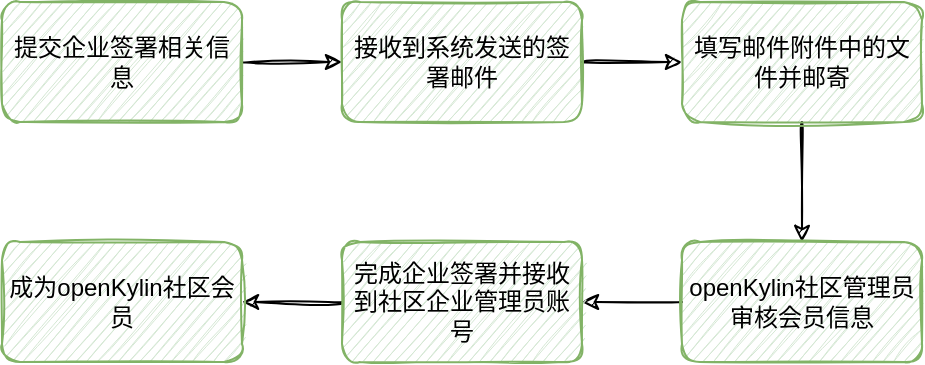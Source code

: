 <mxfile version="20.1.1" type="github">
  <diagram id="fythrvdmesjt3412t-Rf" name="第 1 页">
    <mxGraphModel dx="1422" dy="748" grid="1" gridSize="10" guides="1" tooltips="1" connect="1" arrows="1" fold="1" page="1" pageScale="1" pageWidth="827" pageHeight="1169" math="0" shadow="0">
      <root>
        <mxCell id="0" />
        <mxCell id="1" parent="0" />
        <mxCell id="T7uMT_AeqPQdtZ66Rs_m-7" style="edgeStyle=orthogonalEdgeStyle;rounded=1;orthogonalLoop=1;jettySize=auto;html=1;exitX=1;exitY=0.5;exitDx=0;exitDy=0;entryX=0;entryY=0.5;entryDx=0;entryDy=0;sketch=1;curved=1;" parent="1" source="T7uMT_AeqPQdtZ66Rs_m-1" target="T7uMT_AeqPQdtZ66Rs_m-2" edge="1">
          <mxGeometry relative="1" as="geometry" />
        </mxCell>
        <mxCell id="T7uMT_AeqPQdtZ66Rs_m-1" value="提交企业签署相关信息" style="rounded=1;whiteSpace=wrap;html=1;sketch=1;fillColor=#D5E8D4;strokeColor=#82B366;" parent="1" vertex="1">
          <mxGeometry x="90" y="120" width="120" height="60" as="geometry" />
        </mxCell>
        <mxCell id="T7uMT_AeqPQdtZ66Rs_m-8" style="edgeStyle=orthogonalEdgeStyle;rounded=1;orthogonalLoop=1;jettySize=auto;html=1;exitX=1;exitY=0.5;exitDx=0;exitDy=0;entryX=0;entryY=0.5;entryDx=0;entryDy=0;sketch=1;curved=1;" parent="1" source="T7uMT_AeqPQdtZ66Rs_m-2" target="T7uMT_AeqPQdtZ66Rs_m-3" edge="1">
          <mxGeometry relative="1" as="geometry" />
        </mxCell>
        <mxCell id="T7uMT_AeqPQdtZ66Rs_m-2" value="接收到系统发送的签署邮件" style="rounded=1;whiteSpace=wrap;html=1;sketch=1;fillColor=#D5E8D4;strokeColor=#82B366;" parent="1" vertex="1">
          <mxGeometry x="260" y="120" width="120" height="60" as="geometry" />
        </mxCell>
        <mxCell id="T7uMT_AeqPQdtZ66Rs_m-9" style="edgeStyle=orthogonalEdgeStyle;rounded=1;orthogonalLoop=1;jettySize=auto;html=1;exitX=0.5;exitY=1;exitDx=0;exitDy=0;entryX=0.5;entryY=0;entryDx=0;entryDy=0;sketch=1;curved=1;" parent="1" source="T7uMT_AeqPQdtZ66Rs_m-3" target="T7uMT_AeqPQdtZ66Rs_m-4" edge="1">
          <mxGeometry relative="1" as="geometry" />
        </mxCell>
        <mxCell id="T7uMT_AeqPQdtZ66Rs_m-3" value="填写邮件附件中的文件并邮寄" style="rounded=1;whiteSpace=wrap;html=1;sketch=1;fillColor=#D5E8D4;strokeColor=#82B366;" parent="1" vertex="1">
          <mxGeometry x="430" y="120" width="120" height="60" as="geometry" />
        </mxCell>
        <mxCell id="T7uMT_AeqPQdtZ66Rs_m-10" style="edgeStyle=orthogonalEdgeStyle;rounded=1;orthogonalLoop=1;jettySize=auto;html=1;exitX=0;exitY=0.5;exitDx=0;exitDy=0;entryX=1;entryY=0.5;entryDx=0;entryDy=0;sketch=1;curved=1;" parent="1" source="T7uMT_AeqPQdtZ66Rs_m-4" target="T7uMT_AeqPQdtZ66Rs_m-5" edge="1">
          <mxGeometry relative="1" as="geometry" />
        </mxCell>
        <mxCell id="T7uMT_AeqPQdtZ66Rs_m-4" value="openKylin社区管理员审核会员信息" style="rounded=1;whiteSpace=wrap;html=1;sketch=1;fillColor=#D5E8D4;strokeColor=#82B366;" parent="1" vertex="1">
          <mxGeometry x="430" y="240" width="120" height="60" as="geometry" />
        </mxCell>
        <mxCell id="T7uMT_AeqPQdtZ66Rs_m-11" style="edgeStyle=orthogonalEdgeStyle;rounded=1;orthogonalLoop=1;jettySize=auto;html=1;exitX=0;exitY=0.5;exitDx=0;exitDy=0;entryX=1;entryY=0.5;entryDx=0;entryDy=0;sketch=1;curved=1;" parent="1" source="T7uMT_AeqPQdtZ66Rs_m-5" target="T7uMT_AeqPQdtZ66Rs_m-6" edge="1">
          <mxGeometry relative="1" as="geometry" />
        </mxCell>
        <mxCell id="T7uMT_AeqPQdtZ66Rs_m-5" value="完成企业签署并接收到社区企业管理员账号" style="rounded=1;whiteSpace=wrap;html=1;sketch=1;fillColor=#D5E8D4;strokeColor=#82B366;" parent="1" vertex="1">
          <mxGeometry x="260" y="240" width="120" height="60" as="geometry" />
        </mxCell>
        <mxCell id="T7uMT_AeqPQdtZ66Rs_m-6" value="成为openKylin社区会员" style="rounded=1;whiteSpace=wrap;html=1;sketch=1;fillColor=#D5E8D4;strokeColor=#82B366;" parent="1" vertex="1">
          <mxGeometry x="90" y="240" width="120" height="60" as="geometry" />
        </mxCell>
      </root>
    </mxGraphModel>
  </diagram>
</mxfile>
